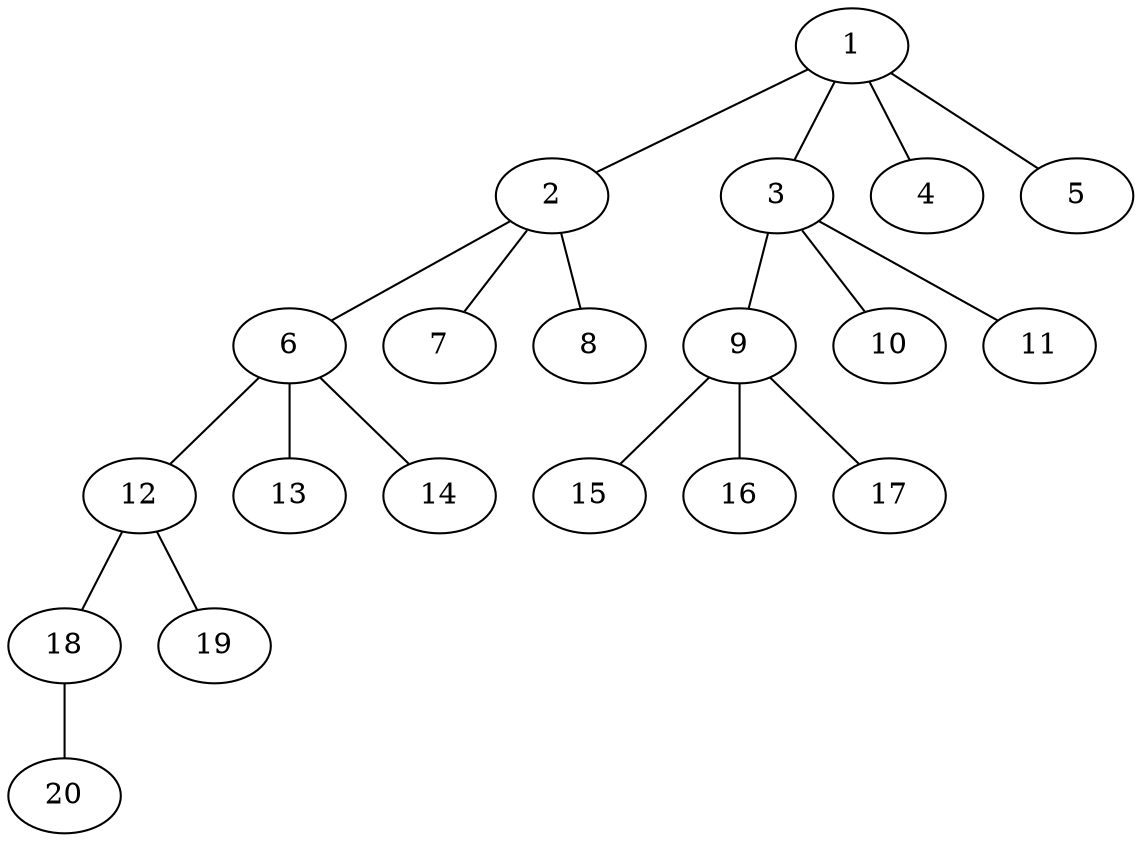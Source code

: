 graph molecule_384 {
	1	 [chem=C];
	2	 [chem=C];
	1 -- 2	 [valence=1];
	3	 [chem=C];
	1 -- 3	 [valence=1];
	4	 [chem=F];
	1 -- 4	 [valence=1];
	5	 [chem=F];
	1 -- 5	 [valence=1];
	6	 [chem=C];
	2 -- 6	 [valence=1];
	7	 [chem=F];
	2 -- 7	 [valence=1];
	8	 [chem=Cl];
	2 -- 8	 [valence=1];
	9	 [chem=C];
	3 -- 9	 [valence=1];
	10	 [chem=F];
	3 -- 10	 [valence=1];
	11	 [chem=Cl];
	3 -- 11	 [valence=1];
	12	 [chem=C];
	6 -- 12	 [valence=1];
	13	 [chem=F];
	6 -- 13	 [valence=1];
	14	 [chem=F];
	6 -- 14	 [valence=1];
	15	 [chem=F];
	9 -- 15	 [valence=1];
	16	 [chem=F];
	9 -- 16	 [valence=1];
	17	 [chem=Cl];
	9 -- 17	 [valence=1];
	18	 [chem=O];
	12 -- 18	 [valence=1];
	19	 [chem=O];
	12 -- 19	 [valence=2];
	20	 [chem=H];
	18 -- 20	 [valence=1];
}
